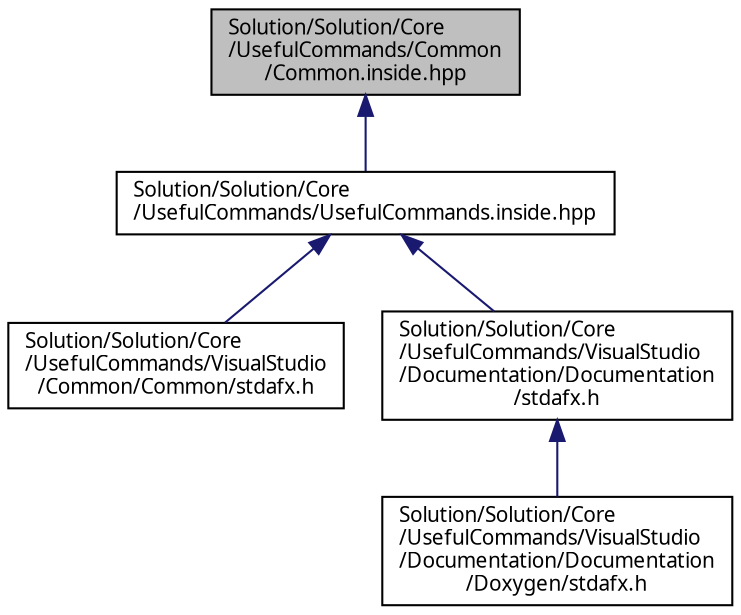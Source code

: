 digraph "Solution/Solution/Core/UsefulCommands/Common/Common.inside.hpp"
{
 // INTERACTIVE_SVG=YES
  edge [fontname="Verdana",fontsize="10",labelfontname="Verdana",labelfontsize="10"];
  node [fontname="Verdana",fontsize="10",shape=record];
  Node1 [label="Solution/Solution/Core\l/UsefulCommands/Common\l/Common.inside.hpp",height=0.2,width=0.4,color="black", fillcolor="grey75", style="filled", fontcolor="black"];
  Node1 -> Node2 [dir="back",color="midnightblue",fontsize="10",style="solid",fontname="Verdana"];
  Node2 [label="Solution/Solution/Core\l/UsefulCommands/UsefulCommands.inside.hpp",height=0.2,width=0.4,color="black", fillcolor="white", style="filled",URL="$_useful_commands_8inside_8hpp.html"];
  Node2 -> Node3 [dir="back",color="midnightblue",fontsize="10",style="solid",fontname="Verdana"];
  Node3 [label="Solution/Solution/Core\l/UsefulCommands/VisualStudio\l/Common/Common/stdafx.h",height=0.2,width=0.4,color="black", fillcolor="white", style="filled",URL="$_core_2_useful_commands_2_visual_studio_2_common_2_common_2stdafx_8h_source.html"];
  Node2 -> Node4 [dir="back",color="midnightblue",fontsize="10",style="solid",fontname="Verdana"];
  Node4 [label="Solution/Solution/Core\l/UsefulCommands/VisualStudio\l/Documentation/Documentation\l/stdafx.h",height=0.2,width=0.4,color="black", fillcolor="white", style="filled",URL="$_core_2_useful_commands_2_visual_studio_2_documentation_2_documentation_2stdafx_8h_source.html"];
  Node4 -> Node5 [dir="back",color="midnightblue",fontsize="10",style="solid",fontname="Verdana"];
  Node5 [label="Solution/Solution/Core\l/UsefulCommands/VisualStudio\l/Documentation/Documentation\l/Doxygen/stdafx.h",height=0.2,width=0.4,color="black", fillcolor="white", style="filled",URL="$_core_2_useful_commands_2_visual_studio_2_documentation_2_documentation_2_doxygen_2stdafx_8h_source.html"];
}
